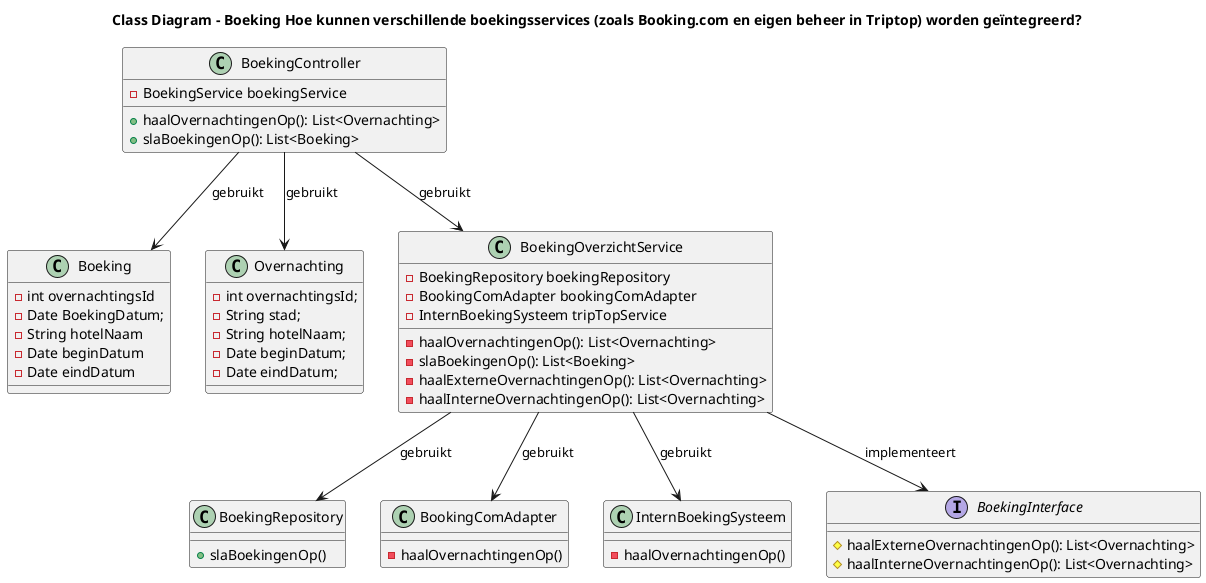 @startuml
title Class Diagram – Boeking Hoe kunnen verschillende boekingsservices (zoals Booking.com en eigen beheer in Triptop) worden geïntegreerd?

class Boeking {
    -int overnachtingsId
    -Date BoekingDatum;
    - String hotelNaam
    -Date beginDatum
    -Date eindDatum
}

class Overnachting {
    - int overnachtingsId;
    - String stad;
    - String hotelNaam;
    - Date beginDatum;
    - Date eindDatum;
}

class BoekingController {
    - BoekingService boekingService
    + haalOvernachtingenOp(): List<Overnachting>
    + slaBoekingenOp(): List<Boeking>
}


class BoekingRepository {
    + slaBoekingenOp()
}


class BoekingOverzichtService {
    - BoekingRepository boekingRepository
    - BookingComAdapter bookingComAdapter
    - InternBoekingSysteem tripTopService
    - haalOvernachtingenOp(): List<Overnachting>
    - slaBoekingenOp(): List<Boeking>
    - haalExterneOvernachtingenOp(): List<Overnachting>
    - haalInterneOvernachtingenOp(): List<Overnachting>
}

class BookingComAdapter {
    - haalOvernachtingenOp()
}

class InternBoekingSysteem {
    - haalOvernachtingenOp()
}

interface BoekingInterface {
    # haalExterneOvernachtingenOp(): List<Overnachting>
    # haalInterneOvernachtingenOp(): List<Overnachting>
}

BoekingController --> BoekingOverzichtService: "gebruikt"
BoekingController --> Boeking: "gebruikt"
BoekingController --> Overnachting: "gebruikt"
BoekingOverzichtService --> BoekingRepository: "gebruikt"
BoekingOverzichtService --> BoekingInterface: "implementeert"
BoekingOverzichtService  --> BookingComAdapter : "gebruikt"
BoekingOverzichtService --> InternBoekingSysteem : "gebruikt"


@enduml